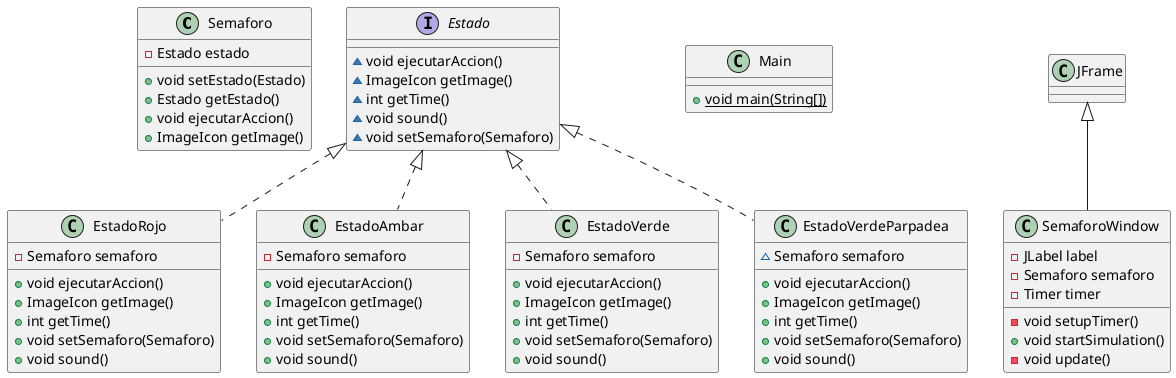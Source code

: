 @startuml
class Semaforo {
- Estado estado
+ void setEstado(Estado)
+ Estado getEstado()
+ void ejecutarAccion()
+ ImageIcon getImage()
}
class EstadoRojo {
- Semaforo semaforo
+ void ejecutarAccion()
+ ImageIcon getImage()
+ int getTime()
+ void setSemaforo(Semaforo)
+ void sound()
}
class EstadoAmbar {
- Semaforo semaforo
+ void ejecutarAccion()
+ ImageIcon getImage()
+ int getTime()
+ void setSemaforo(Semaforo)
+ void sound()
}
class EstadoVerde {
- Semaforo semaforo
+ void ejecutarAccion()
+ ImageIcon getImage()
+ int getTime()
+ void setSemaforo(Semaforo)
+ void sound()
}
class Main {
+ {static} void main(String[])
}
interface Estado {
~ void ejecutarAccion()
~ ImageIcon getImage()
~ int getTime()
~ void sound()
~ void setSemaforo(Semaforo)
}
class SemaforoWindow {
- JLabel label
- Semaforo semaforo
- Timer timer
- void setupTimer()
+ void startSimulation()
- void update()
}
class EstadoVerdeParpadea {
~ Semaforo semaforo
+ void ejecutarAccion()
+ ImageIcon getImage()
+ int getTime()
+ void setSemaforo(Semaforo)
+ void sound()
}


Estado <|.. EstadoRojo
Estado <|.. EstadoAmbar
Estado <|.. EstadoVerde
JFrame <|-- SemaforoWindow
Estado <|.. EstadoVerdeParpadea
@enduml